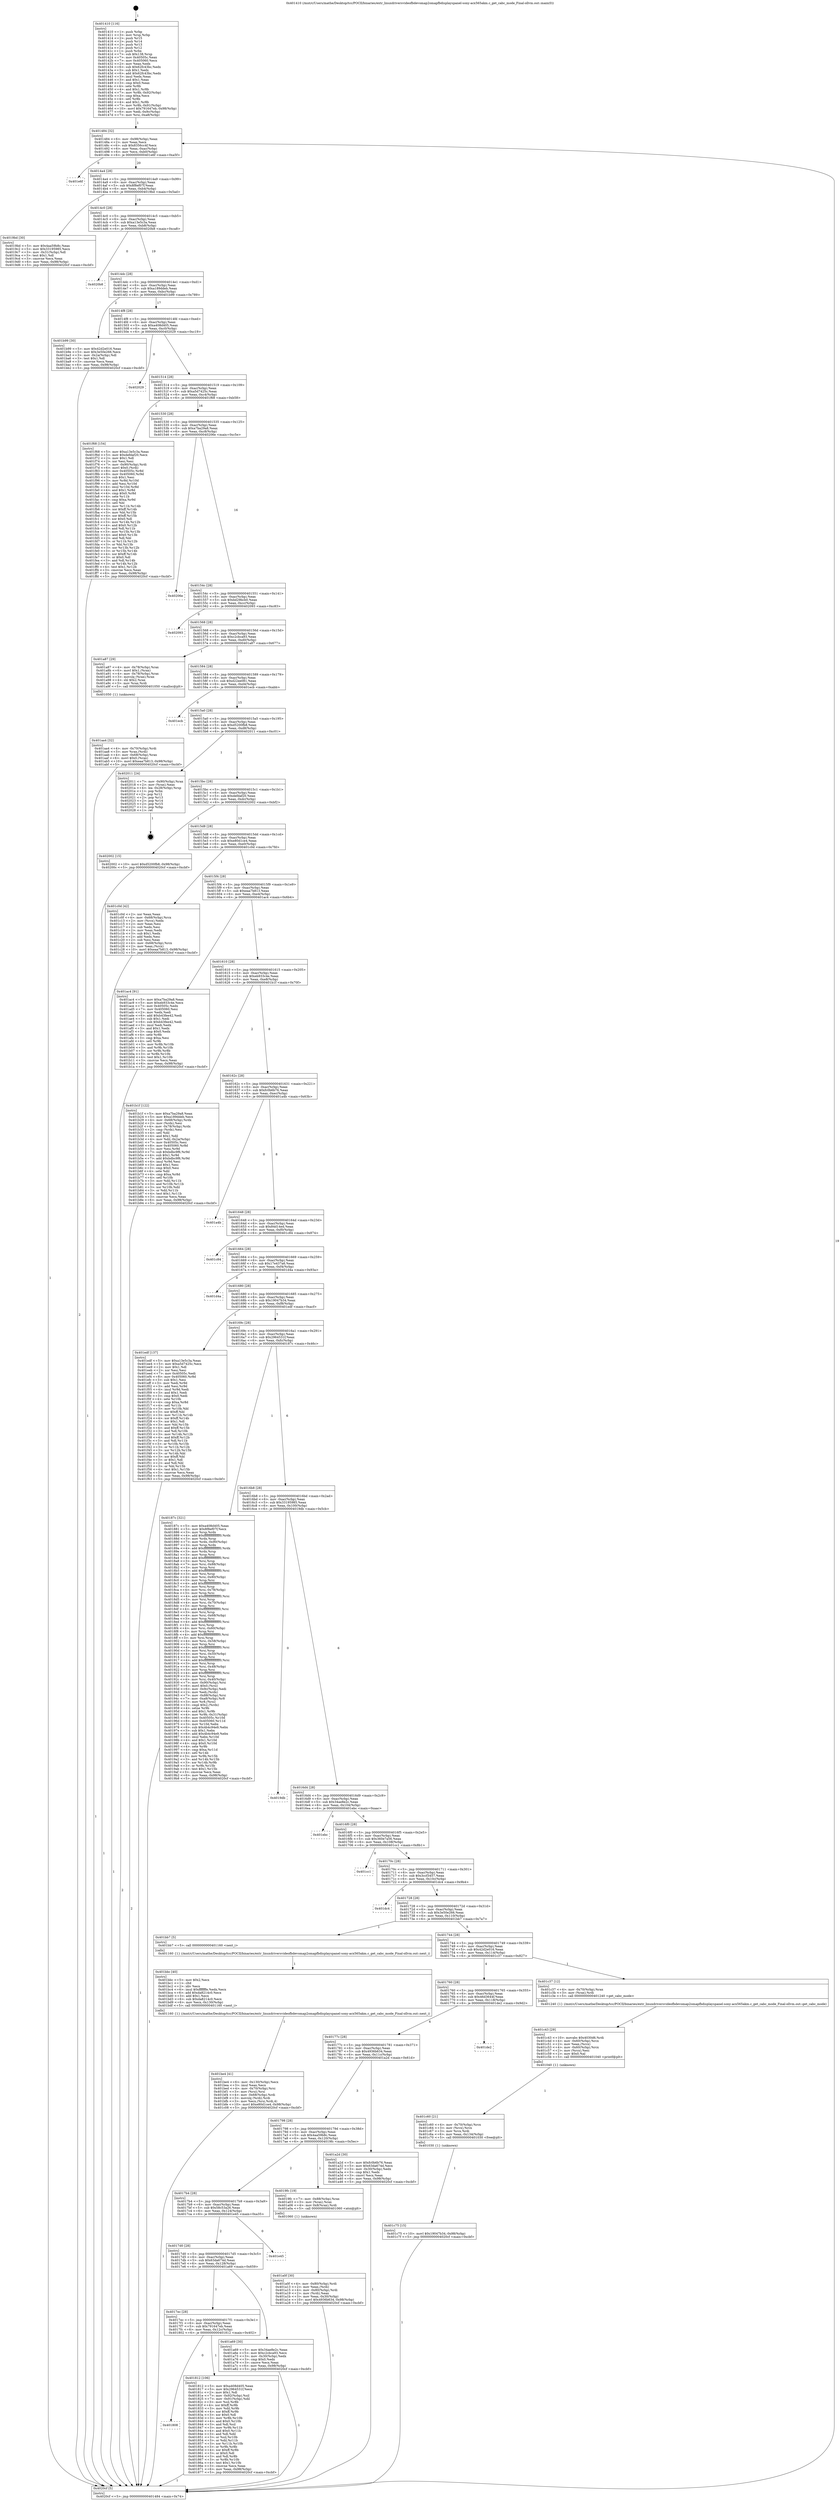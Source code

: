 digraph "0x401410" {
  label = "0x401410 (/mnt/c/Users/mathe/Desktop/tcc/POCII/binaries/extr_linuxdriversvideofbdevomap2omapfbdisplayspanel-sony-acx565akm.c_get_cabc_mode_Final-ollvm.out::main(0))"
  labelloc = "t"
  node[shape=record]

  Entry [label="",width=0.3,height=0.3,shape=circle,fillcolor=black,style=filled]
  "0x401484" [label="{
     0x401484 [32]\l
     | [instrs]\l
     &nbsp;&nbsp;0x401484 \<+6\>: mov -0x98(%rbp),%eax\l
     &nbsp;&nbsp;0x40148a \<+2\>: mov %eax,%ecx\l
     &nbsp;&nbsp;0x40148c \<+6\>: sub $0x8356cc4f,%ecx\l
     &nbsp;&nbsp;0x401492 \<+6\>: mov %eax,-0xac(%rbp)\l
     &nbsp;&nbsp;0x401498 \<+6\>: mov %ecx,-0xb0(%rbp)\l
     &nbsp;&nbsp;0x40149e \<+6\>: je 0000000000401e6f \<main+0xa5f\>\l
  }"]
  "0x401e6f" [label="{
     0x401e6f\l
  }", style=dashed]
  "0x4014a4" [label="{
     0x4014a4 [28]\l
     | [instrs]\l
     &nbsp;&nbsp;0x4014a4 \<+5\>: jmp 00000000004014a9 \<main+0x99\>\l
     &nbsp;&nbsp;0x4014a9 \<+6\>: mov -0xac(%rbp),%eax\l
     &nbsp;&nbsp;0x4014af \<+5\>: sub $0x8f8ef07f,%eax\l
     &nbsp;&nbsp;0x4014b4 \<+6\>: mov %eax,-0xb4(%rbp)\l
     &nbsp;&nbsp;0x4014ba \<+6\>: je 00000000004019bd \<main+0x5ad\>\l
  }"]
  Exit [label="",width=0.3,height=0.3,shape=circle,fillcolor=black,style=filled,peripheries=2]
  "0x4019bd" [label="{
     0x4019bd [30]\l
     | [instrs]\l
     &nbsp;&nbsp;0x4019bd \<+5\>: mov $0x4aa59b8c,%eax\l
     &nbsp;&nbsp;0x4019c2 \<+5\>: mov $0x33195985,%ecx\l
     &nbsp;&nbsp;0x4019c7 \<+3\>: mov -0x31(%rbp),%dl\l
     &nbsp;&nbsp;0x4019ca \<+3\>: test $0x1,%dl\l
     &nbsp;&nbsp;0x4019cd \<+3\>: cmovne %ecx,%eax\l
     &nbsp;&nbsp;0x4019d0 \<+6\>: mov %eax,-0x98(%rbp)\l
     &nbsp;&nbsp;0x4019d6 \<+5\>: jmp 00000000004020cf \<main+0xcbf\>\l
  }"]
  "0x4014c0" [label="{
     0x4014c0 [28]\l
     | [instrs]\l
     &nbsp;&nbsp;0x4014c0 \<+5\>: jmp 00000000004014c5 \<main+0xb5\>\l
     &nbsp;&nbsp;0x4014c5 \<+6\>: mov -0xac(%rbp),%eax\l
     &nbsp;&nbsp;0x4014cb \<+5\>: sub $0xa13e5c3a,%eax\l
     &nbsp;&nbsp;0x4014d0 \<+6\>: mov %eax,-0xb8(%rbp)\l
     &nbsp;&nbsp;0x4014d6 \<+6\>: je 00000000004020b8 \<main+0xca8\>\l
  }"]
  "0x401c75" [label="{
     0x401c75 [15]\l
     | [instrs]\l
     &nbsp;&nbsp;0x401c75 \<+10\>: movl $0x19047b34,-0x98(%rbp)\l
     &nbsp;&nbsp;0x401c7f \<+5\>: jmp 00000000004020cf \<main+0xcbf\>\l
  }"]
  "0x4020b8" [label="{
     0x4020b8\l
  }", style=dashed]
  "0x4014dc" [label="{
     0x4014dc [28]\l
     | [instrs]\l
     &nbsp;&nbsp;0x4014dc \<+5\>: jmp 00000000004014e1 \<main+0xd1\>\l
     &nbsp;&nbsp;0x4014e1 \<+6\>: mov -0xac(%rbp),%eax\l
     &nbsp;&nbsp;0x4014e7 \<+5\>: sub $0xa189ddeb,%eax\l
     &nbsp;&nbsp;0x4014ec \<+6\>: mov %eax,-0xbc(%rbp)\l
     &nbsp;&nbsp;0x4014f2 \<+6\>: je 0000000000401b99 \<main+0x789\>\l
  }"]
  "0x401c60" [label="{
     0x401c60 [21]\l
     | [instrs]\l
     &nbsp;&nbsp;0x401c60 \<+4\>: mov -0x70(%rbp),%rcx\l
     &nbsp;&nbsp;0x401c64 \<+3\>: mov (%rcx),%rcx\l
     &nbsp;&nbsp;0x401c67 \<+3\>: mov %rcx,%rdi\l
     &nbsp;&nbsp;0x401c6a \<+6\>: mov %eax,-0x134(%rbp)\l
     &nbsp;&nbsp;0x401c70 \<+5\>: call 0000000000401030 \<free@plt\>\l
     | [calls]\l
     &nbsp;&nbsp;0x401030 \{1\} (unknown)\l
  }"]
  "0x401b99" [label="{
     0x401b99 [30]\l
     | [instrs]\l
     &nbsp;&nbsp;0x401b99 \<+5\>: mov $0x42d2e016,%eax\l
     &nbsp;&nbsp;0x401b9e \<+5\>: mov $0x3e50e266,%ecx\l
     &nbsp;&nbsp;0x401ba3 \<+3\>: mov -0x2a(%rbp),%dl\l
     &nbsp;&nbsp;0x401ba6 \<+3\>: test $0x1,%dl\l
     &nbsp;&nbsp;0x401ba9 \<+3\>: cmovne %ecx,%eax\l
     &nbsp;&nbsp;0x401bac \<+6\>: mov %eax,-0x98(%rbp)\l
     &nbsp;&nbsp;0x401bb2 \<+5\>: jmp 00000000004020cf \<main+0xcbf\>\l
  }"]
  "0x4014f8" [label="{
     0x4014f8 [28]\l
     | [instrs]\l
     &nbsp;&nbsp;0x4014f8 \<+5\>: jmp 00000000004014fd \<main+0xed\>\l
     &nbsp;&nbsp;0x4014fd \<+6\>: mov -0xac(%rbp),%eax\l
     &nbsp;&nbsp;0x401503 \<+5\>: sub $0xa408d405,%eax\l
     &nbsp;&nbsp;0x401508 \<+6\>: mov %eax,-0xc0(%rbp)\l
     &nbsp;&nbsp;0x40150e \<+6\>: je 0000000000402029 \<main+0xc19\>\l
  }"]
  "0x401c43" [label="{
     0x401c43 [29]\l
     | [instrs]\l
     &nbsp;&nbsp;0x401c43 \<+10\>: movabs $0x4030d6,%rdi\l
     &nbsp;&nbsp;0x401c4d \<+4\>: mov -0x60(%rbp),%rcx\l
     &nbsp;&nbsp;0x401c51 \<+2\>: mov %eax,(%rcx)\l
     &nbsp;&nbsp;0x401c53 \<+4\>: mov -0x60(%rbp),%rcx\l
     &nbsp;&nbsp;0x401c57 \<+2\>: mov (%rcx),%esi\l
     &nbsp;&nbsp;0x401c59 \<+2\>: mov $0x0,%al\l
     &nbsp;&nbsp;0x401c5b \<+5\>: call 0000000000401040 \<printf@plt\>\l
     | [calls]\l
     &nbsp;&nbsp;0x401040 \{1\} (unknown)\l
  }"]
  "0x402029" [label="{
     0x402029\l
  }", style=dashed]
  "0x401514" [label="{
     0x401514 [28]\l
     | [instrs]\l
     &nbsp;&nbsp;0x401514 \<+5\>: jmp 0000000000401519 \<main+0x109\>\l
     &nbsp;&nbsp;0x401519 \<+6\>: mov -0xac(%rbp),%eax\l
     &nbsp;&nbsp;0x40151f \<+5\>: sub $0xa5d7425c,%eax\l
     &nbsp;&nbsp;0x401524 \<+6\>: mov %eax,-0xc4(%rbp)\l
     &nbsp;&nbsp;0x40152a \<+6\>: je 0000000000401f68 \<main+0xb58\>\l
  }"]
  "0x401be4" [label="{
     0x401be4 [41]\l
     | [instrs]\l
     &nbsp;&nbsp;0x401be4 \<+6\>: mov -0x130(%rbp),%ecx\l
     &nbsp;&nbsp;0x401bea \<+3\>: imul %eax,%ecx\l
     &nbsp;&nbsp;0x401bed \<+4\>: mov -0x70(%rbp),%rsi\l
     &nbsp;&nbsp;0x401bf1 \<+3\>: mov (%rsi),%rsi\l
     &nbsp;&nbsp;0x401bf4 \<+4\>: mov -0x68(%rbp),%rdi\l
     &nbsp;&nbsp;0x401bf8 \<+3\>: movslq (%rdi),%rdi\l
     &nbsp;&nbsp;0x401bfb \<+3\>: mov %ecx,(%rsi,%rdi,4)\l
     &nbsp;&nbsp;0x401bfe \<+10\>: movl $0xe80d1ce4,-0x98(%rbp)\l
     &nbsp;&nbsp;0x401c08 \<+5\>: jmp 00000000004020cf \<main+0xcbf\>\l
  }"]
  "0x401f68" [label="{
     0x401f68 [154]\l
     | [instrs]\l
     &nbsp;&nbsp;0x401f68 \<+5\>: mov $0xa13e5c3a,%eax\l
     &nbsp;&nbsp;0x401f6d \<+5\>: mov $0xdefdaf20,%ecx\l
     &nbsp;&nbsp;0x401f72 \<+2\>: mov $0x1,%dl\l
     &nbsp;&nbsp;0x401f74 \<+2\>: xor %esi,%esi\l
     &nbsp;&nbsp;0x401f76 \<+7\>: mov -0x90(%rbp),%rdi\l
     &nbsp;&nbsp;0x401f7d \<+6\>: movl $0x0,(%rdi)\l
     &nbsp;&nbsp;0x401f83 \<+8\>: mov 0x40505c,%r8d\l
     &nbsp;&nbsp;0x401f8b \<+8\>: mov 0x405060,%r9d\l
     &nbsp;&nbsp;0x401f93 \<+3\>: sub $0x1,%esi\l
     &nbsp;&nbsp;0x401f96 \<+3\>: mov %r8d,%r10d\l
     &nbsp;&nbsp;0x401f99 \<+3\>: add %esi,%r10d\l
     &nbsp;&nbsp;0x401f9c \<+4\>: imul %r10d,%r8d\l
     &nbsp;&nbsp;0x401fa0 \<+4\>: and $0x1,%r8d\l
     &nbsp;&nbsp;0x401fa4 \<+4\>: cmp $0x0,%r8d\l
     &nbsp;&nbsp;0x401fa8 \<+4\>: sete %r11b\l
     &nbsp;&nbsp;0x401fac \<+4\>: cmp $0xa,%r9d\l
     &nbsp;&nbsp;0x401fb0 \<+3\>: setl %bl\l
     &nbsp;&nbsp;0x401fb3 \<+3\>: mov %r11b,%r14b\l
     &nbsp;&nbsp;0x401fb6 \<+4\>: xor $0xff,%r14b\l
     &nbsp;&nbsp;0x401fba \<+3\>: mov %bl,%r15b\l
     &nbsp;&nbsp;0x401fbd \<+4\>: xor $0xff,%r15b\l
     &nbsp;&nbsp;0x401fc1 \<+3\>: xor $0x0,%dl\l
     &nbsp;&nbsp;0x401fc4 \<+3\>: mov %r14b,%r12b\l
     &nbsp;&nbsp;0x401fc7 \<+4\>: and $0x0,%r12b\l
     &nbsp;&nbsp;0x401fcb \<+3\>: and %dl,%r11b\l
     &nbsp;&nbsp;0x401fce \<+3\>: mov %r15b,%r13b\l
     &nbsp;&nbsp;0x401fd1 \<+4\>: and $0x0,%r13b\l
     &nbsp;&nbsp;0x401fd5 \<+2\>: and %dl,%bl\l
     &nbsp;&nbsp;0x401fd7 \<+3\>: or %r11b,%r12b\l
     &nbsp;&nbsp;0x401fda \<+3\>: or %bl,%r13b\l
     &nbsp;&nbsp;0x401fdd \<+3\>: xor %r13b,%r12b\l
     &nbsp;&nbsp;0x401fe0 \<+3\>: or %r15b,%r14b\l
     &nbsp;&nbsp;0x401fe3 \<+4\>: xor $0xff,%r14b\l
     &nbsp;&nbsp;0x401fe7 \<+3\>: or $0x0,%dl\l
     &nbsp;&nbsp;0x401fea \<+3\>: and %dl,%r14b\l
     &nbsp;&nbsp;0x401fed \<+3\>: or %r14b,%r12b\l
     &nbsp;&nbsp;0x401ff0 \<+4\>: test $0x1,%r12b\l
     &nbsp;&nbsp;0x401ff4 \<+3\>: cmovne %ecx,%eax\l
     &nbsp;&nbsp;0x401ff7 \<+6\>: mov %eax,-0x98(%rbp)\l
     &nbsp;&nbsp;0x401ffd \<+5\>: jmp 00000000004020cf \<main+0xcbf\>\l
  }"]
  "0x401530" [label="{
     0x401530 [28]\l
     | [instrs]\l
     &nbsp;&nbsp;0x401530 \<+5\>: jmp 0000000000401535 \<main+0x125\>\l
     &nbsp;&nbsp;0x401535 \<+6\>: mov -0xac(%rbp),%eax\l
     &nbsp;&nbsp;0x40153b \<+5\>: sub $0xa7ba29a8,%eax\l
     &nbsp;&nbsp;0x401540 \<+6\>: mov %eax,-0xc8(%rbp)\l
     &nbsp;&nbsp;0x401546 \<+6\>: je 000000000040206e \<main+0xc5e\>\l
  }"]
  "0x401bbc" [label="{
     0x401bbc [40]\l
     | [instrs]\l
     &nbsp;&nbsp;0x401bbc \<+5\>: mov $0x2,%ecx\l
     &nbsp;&nbsp;0x401bc1 \<+1\>: cltd\l
     &nbsp;&nbsp;0x401bc2 \<+2\>: idiv %ecx\l
     &nbsp;&nbsp;0x401bc4 \<+6\>: imul $0xfffffffe,%edx,%ecx\l
     &nbsp;&nbsp;0x401bca \<+6\>: add $0xda8214c0,%ecx\l
     &nbsp;&nbsp;0x401bd0 \<+3\>: add $0x1,%ecx\l
     &nbsp;&nbsp;0x401bd3 \<+6\>: sub $0xda8214c0,%ecx\l
     &nbsp;&nbsp;0x401bd9 \<+6\>: mov %ecx,-0x130(%rbp)\l
     &nbsp;&nbsp;0x401bdf \<+5\>: call 0000000000401160 \<next_i\>\l
     | [calls]\l
     &nbsp;&nbsp;0x401160 \{1\} (/mnt/c/Users/mathe/Desktop/tcc/POCII/binaries/extr_linuxdriversvideofbdevomap2omapfbdisplayspanel-sony-acx565akm.c_get_cabc_mode_Final-ollvm.out::next_i)\l
  }"]
  "0x40206e" [label="{
     0x40206e\l
  }", style=dashed]
  "0x40154c" [label="{
     0x40154c [28]\l
     | [instrs]\l
     &nbsp;&nbsp;0x40154c \<+5\>: jmp 0000000000401551 \<main+0x141\>\l
     &nbsp;&nbsp;0x401551 \<+6\>: mov -0xac(%rbp),%eax\l
     &nbsp;&nbsp;0x401557 \<+5\>: sub $0xbd29bcb0,%eax\l
     &nbsp;&nbsp;0x40155c \<+6\>: mov %eax,-0xcc(%rbp)\l
     &nbsp;&nbsp;0x401562 \<+6\>: je 0000000000402093 \<main+0xc83\>\l
  }"]
  "0x401aa4" [label="{
     0x401aa4 [32]\l
     | [instrs]\l
     &nbsp;&nbsp;0x401aa4 \<+4\>: mov -0x70(%rbp),%rdi\l
     &nbsp;&nbsp;0x401aa8 \<+3\>: mov %rax,(%rdi)\l
     &nbsp;&nbsp;0x401aab \<+4\>: mov -0x68(%rbp),%rax\l
     &nbsp;&nbsp;0x401aaf \<+6\>: movl $0x0,(%rax)\l
     &nbsp;&nbsp;0x401ab5 \<+10\>: movl $0xeaa7b813,-0x98(%rbp)\l
     &nbsp;&nbsp;0x401abf \<+5\>: jmp 00000000004020cf \<main+0xcbf\>\l
  }"]
  "0x402093" [label="{
     0x402093\l
  }", style=dashed]
  "0x401568" [label="{
     0x401568 [28]\l
     | [instrs]\l
     &nbsp;&nbsp;0x401568 \<+5\>: jmp 000000000040156d \<main+0x15d\>\l
     &nbsp;&nbsp;0x40156d \<+6\>: mov -0xac(%rbp),%eax\l
     &nbsp;&nbsp;0x401573 \<+5\>: sub $0xc2cbca93,%eax\l
     &nbsp;&nbsp;0x401578 \<+6\>: mov %eax,-0xd0(%rbp)\l
     &nbsp;&nbsp;0x40157e \<+6\>: je 0000000000401a87 \<main+0x677\>\l
  }"]
  "0x401a0f" [label="{
     0x401a0f [30]\l
     | [instrs]\l
     &nbsp;&nbsp;0x401a0f \<+4\>: mov -0x80(%rbp),%rdi\l
     &nbsp;&nbsp;0x401a13 \<+2\>: mov %eax,(%rdi)\l
     &nbsp;&nbsp;0x401a15 \<+4\>: mov -0x80(%rbp),%rdi\l
     &nbsp;&nbsp;0x401a19 \<+2\>: mov (%rdi),%eax\l
     &nbsp;&nbsp;0x401a1b \<+3\>: mov %eax,-0x30(%rbp)\l
     &nbsp;&nbsp;0x401a1e \<+10\>: movl $0x4936b634,-0x98(%rbp)\l
     &nbsp;&nbsp;0x401a28 \<+5\>: jmp 00000000004020cf \<main+0xcbf\>\l
  }"]
  "0x401a87" [label="{
     0x401a87 [29]\l
     | [instrs]\l
     &nbsp;&nbsp;0x401a87 \<+4\>: mov -0x78(%rbp),%rax\l
     &nbsp;&nbsp;0x401a8b \<+6\>: movl $0x1,(%rax)\l
     &nbsp;&nbsp;0x401a91 \<+4\>: mov -0x78(%rbp),%rax\l
     &nbsp;&nbsp;0x401a95 \<+3\>: movslq (%rax),%rax\l
     &nbsp;&nbsp;0x401a98 \<+4\>: shl $0x2,%rax\l
     &nbsp;&nbsp;0x401a9c \<+3\>: mov %rax,%rdi\l
     &nbsp;&nbsp;0x401a9f \<+5\>: call 0000000000401050 \<malloc@plt\>\l
     | [calls]\l
     &nbsp;&nbsp;0x401050 \{1\} (unknown)\l
  }"]
  "0x401584" [label="{
     0x401584 [28]\l
     | [instrs]\l
     &nbsp;&nbsp;0x401584 \<+5\>: jmp 0000000000401589 \<main+0x179\>\l
     &nbsp;&nbsp;0x401589 \<+6\>: mov -0xac(%rbp),%eax\l
     &nbsp;&nbsp;0x40158f \<+5\>: sub $0xd22ee081,%eax\l
     &nbsp;&nbsp;0x401594 \<+6\>: mov %eax,-0xd4(%rbp)\l
     &nbsp;&nbsp;0x40159a \<+6\>: je 0000000000401ecb \<main+0xabb\>\l
  }"]
  "0x401410" [label="{
     0x401410 [116]\l
     | [instrs]\l
     &nbsp;&nbsp;0x401410 \<+1\>: push %rbp\l
     &nbsp;&nbsp;0x401411 \<+3\>: mov %rsp,%rbp\l
     &nbsp;&nbsp;0x401414 \<+2\>: push %r15\l
     &nbsp;&nbsp;0x401416 \<+2\>: push %r14\l
     &nbsp;&nbsp;0x401418 \<+2\>: push %r13\l
     &nbsp;&nbsp;0x40141a \<+2\>: push %r12\l
     &nbsp;&nbsp;0x40141c \<+1\>: push %rbx\l
     &nbsp;&nbsp;0x40141d \<+7\>: sub $0x138,%rsp\l
     &nbsp;&nbsp;0x401424 \<+7\>: mov 0x40505c,%eax\l
     &nbsp;&nbsp;0x40142b \<+7\>: mov 0x405060,%ecx\l
     &nbsp;&nbsp;0x401432 \<+2\>: mov %eax,%edx\l
     &nbsp;&nbsp;0x401434 \<+6\>: sub $0x62fc43bc,%edx\l
     &nbsp;&nbsp;0x40143a \<+3\>: sub $0x1,%edx\l
     &nbsp;&nbsp;0x40143d \<+6\>: add $0x62fc43bc,%edx\l
     &nbsp;&nbsp;0x401443 \<+3\>: imul %edx,%eax\l
     &nbsp;&nbsp;0x401446 \<+3\>: and $0x1,%eax\l
     &nbsp;&nbsp;0x401449 \<+3\>: cmp $0x0,%eax\l
     &nbsp;&nbsp;0x40144c \<+4\>: sete %r8b\l
     &nbsp;&nbsp;0x401450 \<+4\>: and $0x1,%r8b\l
     &nbsp;&nbsp;0x401454 \<+7\>: mov %r8b,-0x92(%rbp)\l
     &nbsp;&nbsp;0x40145b \<+3\>: cmp $0xa,%ecx\l
     &nbsp;&nbsp;0x40145e \<+4\>: setl %r8b\l
     &nbsp;&nbsp;0x401462 \<+4\>: and $0x1,%r8b\l
     &nbsp;&nbsp;0x401466 \<+7\>: mov %r8b,-0x91(%rbp)\l
     &nbsp;&nbsp;0x40146d \<+10\>: movl $0x791647eb,-0x98(%rbp)\l
     &nbsp;&nbsp;0x401477 \<+6\>: mov %edi,-0x9c(%rbp)\l
     &nbsp;&nbsp;0x40147d \<+7\>: mov %rsi,-0xa8(%rbp)\l
  }"]
  "0x401ecb" [label="{
     0x401ecb\l
  }", style=dashed]
  "0x4015a0" [label="{
     0x4015a0 [28]\l
     | [instrs]\l
     &nbsp;&nbsp;0x4015a0 \<+5\>: jmp 00000000004015a5 \<main+0x195\>\l
     &nbsp;&nbsp;0x4015a5 \<+6\>: mov -0xac(%rbp),%eax\l
     &nbsp;&nbsp;0x4015ab \<+5\>: sub $0xd5200fb8,%eax\l
     &nbsp;&nbsp;0x4015b0 \<+6\>: mov %eax,-0xd8(%rbp)\l
     &nbsp;&nbsp;0x4015b6 \<+6\>: je 0000000000402011 \<main+0xc01\>\l
  }"]
  "0x4020cf" [label="{
     0x4020cf [5]\l
     | [instrs]\l
     &nbsp;&nbsp;0x4020cf \<+5\>: jmp 0000000000401484 \<main+0x74\>\l
  }"]
  "0x402011" [label="{
     0x402011 [24]\l
     | [instrs]\l
     &nbsp;&nbsp;0x402011 \<+7\>: mov -0x90(%rbp),%rax\l
     &nbsp;&nbsp;0x402018 \<+2\>: mov (%rax),%eax\l
     &nbsp;&nbsp;0x40201a \<+4\>: lea -0x28(%rbp),%rsp\l
     &nbsp;&nbsp;0x40201e \<+1\>: pop %rbx\l
     &nbsp;&nbsp;0x40201f \<+2\>: pop %r12\l
     &nbsp;&nbsp;0x402021 \<+2\>: pop %r13\l
     &nbsp;&nbsp;0x402023 \<+2\>: pop %r14\l
     &nbsp;&nbsp;0x402025 \<+2\>: pop %r15\l
     &nbsp;&nbsp;0x402027 \<+1\>: pop %rbp\l
     &nbsp;&nbsp;0x402028 \<+1\>: ret\l
  }"]
  "0x4015bc" [label="{
     0x4015bc [28]\l
     | [instrs]\l
     &nbsp;&nbsp;0x4015bc \<+5\>: jmp 00000000004015c1 \<main+0x1b1\>\l
     &nbsp;&nbsp;0x4015c1 \<+6\>: mov -0xac(%rbp),%eax\l
     &nbsp;&nbsp;0x4015c7 \<+5\>: sub $0xdefdaf20,%eax\l
     &nbsp;&nbsp;0x4015cc \<+6\>: mov %eax,-0xdc(%rbp)\l
     &nbsp;&nbsp;0x4015d2 \<+6\>: je 0000000000402002 \<main+0xbf2\>\l
  }"]
  "0x401808" [label="{
     0x401808\l
  }", style=dashed]
  "0x402002" [label="{
     0x402002 [15]\l
     | [instrs]\l
     &nbsp;&nbsp;0x402002 \<+10\>: movl $0xd5200fb8,-0x98(%rbp)\l
     &nbsp;&nbsp;0x40200c \<+5\>: jmp 00000000004020cf \<main+0xcbf\>\l
  }"]
  "0x4015d8" [label="{
     0x4015d8 [28]\l
     | [instrs]\l
     &nbsp;&nbsp;0x4015d8 \<+5\>: jmp 00000000004015dd \<main+0x1cd\>\l
     &nbsp;&nbsp;0x4015dd \<+6\>: mov -0xac(%rbp),%eax\l
     &nbsp;&nbsp;0x4015e3 \<+5\>: sub $0xe80d1ce4,%eax\l
     &nbsp;&nbsp;0x4015e8 \<+6\>: mov %eax,-0xe0(%rbp)\l
     &nbsp;&nbsp;0x4015ee \<+6\>: je 0000000000401c0d \<main+0x7fd\>\l
  }"]
  "0x401812" [label="{
     0x401812 [106]\l
     | [instrs]\l
     &nbsp;&nbsp;0x401812 \<+5\>: mov $0xa408d405,%eax\l
     &nbsp;&nbsp;0x401817 \<+5\>: mov $0x2964531f,%ecx\l
     &nbsp;&nbsp;0x40181c \<+2\>: mov $0x1,%dl\l
     &nbsp;&nbsp;0x40181e \<+7\>: mov -0x92(%rbp),%sil\l
     &nbsp;&nbsp;0x401825 \<+7\>: mov -0x91(%rbp),%dil\l
     &nbsp;&nbsp;0x40182c \<+3\>: mov %sil,%r8b\l
     &nbsp;&nbsp;0x40182f \<+4\>: xor $0xff,%r8b\l
     &nbsp;&nbsp;0x401833 \<+3\>: mov %dil,%r9b\l
     &nbsp;&nbsp;0x401836 \<+4\>: xor $0xff,%r9b\l
     &nbsp;&nbsp;0x40183a \<+3\>: xor $0x0,%dl\l
     &nbsp;&nbsp;0x40183d \<+3\>: mov %r8b,%r10b\l
     &nbsp;&nbsp;0x401840 \<+4\>: and $0x0,%r10b\l
     &nbsp;&nbsp;0x401844 \<+3\>: and %dl,%sil\l
     &nbsp;&nbsp;0x401847 \<+3\>: mov %r9b,%r11b\l
     &nbsp;&nbsp;0x40184a \<+4\>: and $0x0,%r11b\l
     &nbsp;&nbsp;0x40184e \<+3\>: and %dl,%dil\l
     &nbsp;&nbsp;0x401851 \<+3\>: or %sil,%r10b\l
     &nbsp;&nbsp;0x401854 \<+3\>: or %dil,%r11b\l
     &nbsp;&nbsp;0x401857 \<+3\>: xor %r11b,%r10b\l
     &nbsp;&nbsp;0x40185a \<+3\>: or %r9b,%r8b\l
     &nbsp;&nbsp;0x40185d \<+4\>: xor $0xff,%r8b\l
     &nbsp;&nbsp;0x401861 \<+3\>: or $0x0,%dl\l
     &nbsp;&nbsp;0x401864 \<+3\>: and %dl,%r8b\l
     &nbsp;&nbsp;0x401867 \<+3\>: or %r8b,%r10b\l
     &nbsp;&nbsp;0x40186a \<+4\>: test $0x1,%r10b\l
     &nbsp;&nbsp;0x40186e \<+3\>: cmovne %ecx,%eax\l
     &nbsp;&nbsp;0x401871 \<+6\>: mov %eax,-0x98(%rbp)\l
     &nbsp;&nbsp;0x401877 \<+5\>: jmp 00000000004020cf \<main+0xcbf\>\l
  }"]
  "0x401c0d" [label="{
     0x401c0d [42]\l
     | [instrs]\l
     &nbsp;&nbsp;0x401c0d \<+2\>: xor %eax,%eax\l
     &nbsp;&nbsp;0x401c0f \<+4\>: mov -0x68(%rbp),%rcx\l
     &nbsp;&nbsp;0x401c13 \<+2\>: mov (%rcx),%edx\l
     &nbsp;&nbsp;0x401c15 \<+2\>: mov %eax,%esi\l
     &nbsp;&nbsp;0x401c17 \<+2\>: sub %edx,%esi\l
     &nbsp;&nbsp;0x401c19 \<+2\>: mov %eax,%edx\l
     &nbsp;&nbsp;0x401c1b \<+3\>: sub $0x1,%edx\l
     &nbsp;&nbsp;0x401c1e \<+2\>: add %edx,%esi\l
     &nbsp;&nbsp;0x401c20 \<+2\>: sub %esi,%eax\l
     &nbsp;&nbsp;0x401c22 \<+4\>: mov -0x68(%rbp),%rcx\l
     &nbsp;&nbsp;0x401c26 \<+2\>: mov %eax,(%rcx)\l
     &nbsp;&nbsp;0x401c28 \<+10\>: movl $0xeaa7b813,-0x98(%rbp)\l
     &nbsp;&nbsp;0x401c32 \<+5\>: jmp 00000000004020cf \<main+0xcbf\>\l
  }"]
  "0x4015f4" [label="{
     0x4015f4 [28]\l
     | [instrs]\l
     &nbsp;&nbsp;0x4015f4 \<+5\>: jmp 00000000004015f9 \<main+0x1e9\>\l
     &nbsp;&nbsp;0x4015f9 \<+6\>: mov -0xac(%rbp),%eax\l
     &nbsp;&nbsp;0x4015ff \<+5\>: sub $0xeaa7b813,%eax\l
     &nbsp;&nbsp;0x401604 \<+6\>: mov %eax,-0xe4(%rbp)\l
     &nbsp;&nbsp;0x40160a \<+6\>: je 0000000000401ac4 \<main+0x6b4\>\l
  }"]
  "0x4017ec" [label="{
     0x4017ec [28]\l
     | [instrs]\l
     &nbsp;&nbsp;0x4017ec \<+5\>: jmp 00000000004017f1 \<main+0x3e1\>\l
     &nbsp;&nbsp;0x4017f1 \<+6\>: mov -0xac(%rbp),%eax\l
     &nbsp;&nbsp;0x4017f7 \<+5\>: sub $0x791647eb,%eax\l
     &nbsp;&nbsp;0x4017fc \<+6\>: mov %eax,-0x12c(%rbp)\l
     &nbsp;&nbsp;0x401802 \<+6\>: je 0000000000401812 \<main+0x402\>\l
  }"]
  "0x401ac4" [label="{
     0x401ac4 [91]\l
     | [instrs]\l
     &nbsp;&nbsp;0x401ac4 \<+5\>: mov $0xa7ba29a8,%eax\l
     &nbsp;&nbsp;0x401ac9 \<+5\>: mov $0xeb933c4e,%ecx\l
     &nbsp;&nbsp;0x401ace \<+7\>: mov 0x40505c,%edx\l
     &nbsp;&nbsp;0x401ad5 \<+7\>: mov 0x405060,%esi\l
     &nbsp;&nbsp;0x401adc \<+2\>: mov %edx,%edi\l
     &nbsp;&nbsp;0x401ade \<+6\>: add $0xb43fee42,%edi\l
     &nbsp;&nbsp;0x401ae4 \<+3\>: sub $0x1,%edi\l
     &nbsp;&nbsp;0x401ae7 \<+6\>: sub $0xb43fee42,%edi\l
     &nbsp;&nbsp;0x401aed \<+3\>: imul %edi,%edx\l
     &nbsp;&nbsp;0x401af0 \<+3\>: and $0x1,%edx\l
     &nbsp;&nbsp;0x401af3 \<+3\>: cmp $0x0,%edx\l
     &nbsp;&nbsp;0x401af6 \<+4\>: sete %r8b\l
     &nbsp;&nbsp;0x401afa \<+3\>: cmp $0xa,%esi\l
     &nbsp;&nbsp;0x401afd \<+4\>: setl %r9b\l
     &nbsp;&nbsp;0x401b01 \<+3\>: mov %r8b,%r10b\l
     &nbsp;&nbsp;0x401b04 \<+3\>: and %r9b,%r10b\l
     &nbsp;&nbsp;0x401b07 \<+3\>: xor %r9b,%r8b\l
     &nbsp;&nbsp;0x401b0a \<+3\>: or %r8b,%r10b\l
     &nbsp;&nbsp;0x401b0d \<+4\>: test $0x1,%r10b\l
     &nbsp;&nbsp;0x401b11 \<+3\>: cmovne %ecx,%eax\l
     &nbsp;&nbsp;0x401b14 \<+6\>: mov %eax,-0x98(%rbp)\l
     &nbsp;&nbsp;0x401b1a \<+5\>: jmp 00000000004020cf \<main+0xcbf\>\l
  }"]
  "0x401610" [label="{
     0x401610 [28]\l
     | [instrs]\l
     &nbsp;&nbsp;0x401610 \<+5\>: jmp 0000000000401615 \<main+0x205\>\l
     &nbsp;&nbsp;0x401615 \<+6\>: mov -0xac(%rbp),%eax\l
     &nbsp;&nbsp;0x40161b \<+5\>: sub $0xeb933c4e,%eax\l
     &nbsp;&nbsp;0x401620 \<+6\>: mov %eax,-0xe8(%rbp)\l
     &nbsp;&nbsp;0x401626 \<+6\>: je 0000000000401b1f \<main+0x70f\>\l
  }"]
  "0x401a69" [label="{
     0x401a69 [30]\l
     | [instrs]\l
     &nbsp;&nbsp;0x401a69 \<+5\>: mov $0x34ae8e2c,%eax\l
     &nbsp;&nbsp;0x401a6e \<+5\>: mov $0xc2cbca93,%ecx\l
     &nbsp;&nbsp;0x401a73 \<+3\>: mov -0x30(%rbp),%edx\l
     &nbsp;&nbsp;0x401a76 \<+3\>: cmp $0x0,%edx\l
     &nbsp;&nbsp;0x401a79 \<+3\>: cmove %ecx,%eax\l
     &nbsp;&nbsp;0x401a7c \<+6\>: mov %eax,-0x98(%rbp)\l
     &nbsp;&nbsp;0x401a82 \<+5\>: jmp 00000000004020cf \<main+0xcbf\>\l
  }"]
  "0x401b1f" [label="{
     0x401b1f [122]\l
     | [instrs]\l
     &nbsp;&nbsp;0x401b1f \<+5\>: mov $0xa7ba29a8,%eax\l
     &nbsp;&nbsp;0x401b24 \<+5\>: mov $0xa189ddeb,%ecx\l
     &nbsp;&nbsp;0x401b29 \<+4\>: mov -0x68(%rbp),%rdx\l
     &nbsp;&nbsp;0x401b2d \<+2\>: mov (%rdx),%esi\l
     &nbsp;&nbsp;0x401b2f \<+4\>: mov -0x78(%rbp),%rdx\l
     &nbsp;&nbsp;0x401b33 \<+2\>: cmp (%rdx),%esi\l
     &nbsp;&nbsp;0x401b35 \<+4\>: setl %dil\l
     &nbsp;&nbsp;0x401b39 \<+4\>: and $0x1,%dil\l
     &nbsp;&nbsp;0x401b3d \<+4\>: mov %dil,-0x2a(%rbp)\l
     &nbsp;&nbsp;0x401b41 \<+7\>: mov 0x40505c,%esi\l
     &nbsp;&nbsp;0x401b48 \<+8\>: mov 0x405060,%r8d\l
     &nbsp;&nbsp;0x401b50 \<+3\>: mov %esi,%r9d\l
     &nbsp;&nbsp;0x401b53 \<+7\>: sub $0xbdbc9f6,%r9d\l
     &nbsp;&nbsp;0x401b5a \<+4\>: sub $0x1,%r9d\l
     &nbsp;&nbsp;0x401b5e \<+7\>: add $0xbdbc9f6,%r9d\l
     &nbsp;&nbsp;0x401b65 \<+4\>: imul %r9d,%esi\l
     &nbsp;&nbsp;0x401b69 \<+3\>: and $0x1,%esi\l
     &nbsp;&nbsp;0x401b6c \<+3\>: cmp $0x0,%esi\l
     &nbsp;&nbsp;0x401b6f \<+4\>: sete %dil\l
     &nbsp;&nbsp;0x401b73 \<+4\>: cmp $0xa,%r8d\l
     &nbsp;&nbsp;0x401b77 \<+4\>: setl %r10b\l
     &nbsp;&nbsp;0x401b7b \<+3\>: mov %dil,%r11b\l
     &nbsp;&nbsp;0x401b7e \<+3\>: and %r10b,%r11b\l
     &nbsp;&nbsp;0x401b81 \<+3\>: xor %r10b,%dil\l
     &nbsp;&nbsp;0x401b84 \<+3\>: or %dil,%r11b\l
     &nbsp;&nbsp;0x401b87 \<+4\>: test $0x1,%r11b\l
     &nbsp;&nbsp;0x401b8b \<+3\>: cmovne %ecx,%eax\l
     &nbsp;&nbsp;0x401b8e \<+6\>: mov %eax,-0x98(%rbp)\l
     &nbsp;&nbsp;0x401b94 \<+5\>: jmp 00000000004020cf \<main+0xcbf\>\l
  }"]
  "0x40162c" [label="{
     0x40162c [28]\l
     | [instrs]\l
     &nbsp;&nbsp;0x40162c \<+5\>: jmp 0000000000401631 \<main+0x221\>\l
     &nbsp;&nbsp;0x401631 \<+6\>: mov -0xac(%rbp),%eax\l
     &nbsp;&nbsp;0x401637 \<+5\>: sub $0xfc0b6b76,%eax\l
     &nbsp;&nbsp;0x40163c \<+6\>: mov %eax,-0xec(%rbp)\l
     &nbsp;&nbsp;0x401642 \<+6\>: je 0000000000401a4b \<main+0x63b\>\l
  }"]
  "0x4017d0" [label="{
     0x4017d0 [28]\l
     | [instrs]\l
     &nbsp;&nbsp;0x4017d0 \<+5\>: jmp 00000000004017d5 \<main+0x3c5\>\l
     &nbsp;&nbsp;0x4017d5 \<+6\>: mov -0xac(%rbp),%eax\l
     &nbsp;&nbsp;0x4017db \<+5\>: sub $0x63da674d,%eax\l
     &nbsp;&nbsp;0x4017e0 \<+6\>: mov %eax,-0x128(%rbp)\l
     &nbsp;&nbsp;0x4017e6 \<+6\>: je 0000000000401a69 \<main+0x659\>\l
  }"]
  "0x401a4b" [label="{
     0x401a4b\l
  }", style=dashed]
  "0x401648" [label="{
     0x401648 [28]\l
     | [instrs]\l
     &nbsp;&nbsp;0x401648 \<+5\>: jmp 000000000040164d \<main+0x23d\>\l
     &nbsp;&nbsp;0x40164d \<+6\>: mov -0xac(%rbp),%eax\l
     &nbsp;&nbsp;0x401653 \<+5\>: sub $0x84d14ed,%eax\l
     &nbsp;&nbsp;0x401658 \<+6\>: mov %eax,-0xf0(%rbp)\l
     &nbsp;&nbsp;0x40165e \<+6\>: je 0000000000401c84 \<main+0x874\>\l
  }"]
  "0x401e45" [label="{
     0x401e45\l
  }", style=dashed]
  "0x401c84" [label="{
     0x401c84\l
  }", style=dashed]
  "0x401664" [label="{
     0x401664 [28]\l
     | [instrs]\l
     &nbsp;&nbsp;0x401664 \<+5\>: jmp 0000000000401669 \<main+0x259\>\l
     &nbsp;&nbsp;0x401669 \<+6\>: mov -0xac(%rbp),%eax\l
     &nbsp;&nbsp;0x40166f \<+5\>: sub $0x17e437a6,%eax\l
     &nbsp;&nbsp;0x401674 \<+6\>: mov %eax,-0xf4(%rbp)\l
     &nbsp;&nbsp;0x40167a \<+6\>: je 0000000000401d4a \<main+0x93a\>\l
  }"]
  "0x4017b4" [label="{
     0x4017b4 [28]\l
     | [instrs]\l
     &nbsp;&nbsp;0x4017b4 \<+5\>: jmp 00000000004017b9 \<main+0x3a9\>\l
     &nbsp;&nbsp;0x4017b9 \<+6\>: mov -0xac(%rbp),%eax\l
     &nbsp;&nbsp;0x4017bf \<+5\>: sub $0x58c53a26,%eax\l
     &nbsp;&nbsp;0x4017c4 \<+6\>: mov %eax,-0x124(%rbp)\l
     &nbsp;&nbsp;0x4017ca \<+6\>: je 0000000000401e45 \<main+0xa35\>\l
  }"]
  "0x401d4a" [label="{
     0x401d4a\l
  }", style=dashed]
  "0x401680" [label="{
     0x401680 [28]\l
     | [instrs]\l
     &nbsp;&nbsp;0x401680 \<+5\>: jmp 0000000000401685 \<main+0x275\>\l
     &nbsp;&nbsp;0x401685 \<+6\>: mov -0xac(%rbp),%eax\l
     &nbsp;&nbsp;0x40168b \<+5\>: sub $0x19047b34,%eax\l
     &nbsp;&nbsp;0x401690 \<+6\>: mov %eax,-0xf8(%rbp)\l
     &nbsp;&nbsp;0x401696 \<+6\>: je 0000000000401edf \<main+0xacf\>\l
  }"]
  "0x4019fc" [label="{
     0x4019fc [19]\l
     | [instrs]\l
     &nbsp;&nbsp;0x4019fc \<+7\>: mov -0x88(%rbp),%rax\l
     &nbsp;&nbsp;0x401a03 \<+3\>: mov (%rax),%rax\l
     &nbsp;&nbsp;0x401a06 \<+4\>: mov 0x8(%rax),%rdi\l
     &nbsp;&nbsp;0x401a0a \<+5\>: call 0000000000401060 \<atoi@plt\>\l
     | [calls]\l
     &nbsp;&nbsp;0x401060 \{1\} (unknown)\l
  }"]
  "0x401edf" [label="{
     0x401edf [137]\l
     | [instrs]\l
     &nbsp;&nbsp;0x401edf \<+5\>: mov $0xa13e5c3a,%eax\l
     &nbsp;&nbsp;0x401ee4 \<+5\>: mov $0xa5d7425c,%ecx\l
     &nbsp;&nbsp;0x401ee9 \<+2\>: mov $0x1,%dl\l
     &nbsp;&nbsp;0x401eeb \<+2\>: xor %esi,%esi\l
     &nbsp;&nbsp;0x401eed \<+7\>: mov 0x40505c,%edi\l
     &nbsp;&nbsp;0x401ef4 \<+8\>: mov 0x405060,%r8d\l
     &nbsp;&nbsp;0x401efc \<+3\>: sub $0x1,%esi\l
     &nbsp;&nbsp;0x401eff \<+3\>: mov %edi,%r9d\l
     &nbsp;&nbsp;0x401f02 \<+3\>: add %esi,%r9d\l
     &nbsp;&nbsp;0x401f05 \<+4\>: imul %r9d,%edi\l
     &nbsp;&nbsp;0x401f09 \<+3\>: and $0x1,%edi\l
     &nbsp;&nbsp;0x401f0c \<+3\>: cmp $0x0,%edi\l
     &nbsp;&nbsp;0x401f0f \<+4\>: sete %r10b\l
     &nbsp;&nbsp;0x401f13 \<+4\>: cmp $0xa,%r8d\l
     &nbsp;&nbsp;0x401f17 \<+4\>: setl %r11b\l
     &nbsp;&nbsp;0x401f1b \<+3\>: mov %r10b,%bl\l
     &nbsp;&nbsp;0x401f1e \<+3\>: xor $0xff,%bl\l
     &nbsp;&nbsp;0x401f21 \<+3\>: mov %r11b,%r14b\l
     &nbsp;&nbsp;0x401f24 \<+4\>: xor $0xff,%r14b\l
     &nbsp;&nbsp;0x401f28 \<+3\>: xor $0x1,%dl\l
     &nbsp;&nbsp;0x401f2b \<+3\>: mov %bl,%r15b\l
     &nbsp;&nbsp;0x401f2e \<+4\>: and $0xff,%r15b\l
     &nbsp;&nbsp;0x401f32 \<+3\>: and %dl,%r10b\l
     &nbsp;&nbsp;0x401f35 \<+3\>: mov %r14b,%r12b\l
     &nbsp;&nbsp;0x401f38 \<+4\>: and $0xff,%r12b\l
     &nbsp;&nbsp;0x401f3c \<+3\>: and %dl,%r11b\l
     &nbsp;&nbsp;0x401f3f \<+3\>: or %r10b,%r15b\l
     &nbsp;&nbsp;0x401f42 \<+3\>: or %r11b,%r12b\l
     &nbsp;&nbsp;0x401f45 \<+3\>: xor %r12b,%r15b\l
     &nbsp;&nbsp;0x401f48 \<+3\>: or %r14b,%bl\l
     &nbsp;&nbsp;0x401f4b \<+3\>: xor $0xff,%bl\l
     &nbsp;&nbsp;0x401f4e \<+3\>: or $0x1,%dl\l
     &nbsp;&nbsp;0x401f51 \<+2\>: and %dl,%bl\l
     &nbsp;&nbsp;0x401f53 \<+3\>: or %bl,%r15b\l
     &nbsp;&nbsp;0x401f56 \<+4\>: test $0x1,%r15b\l
     &nbsp;&nbsp;0x401f5a \<+3\>: cmovne %ecx,%eax\l
     &nbsp;&nbsp;0x401f5d \<+6\>: mov %eax,-0x98(%rbp)\l
     &nbsp;&nbsp;0x401f63 \<+5\>: jmp 00000000004020cf \<main+0xcbf\>\l
  }"]
  "0x40169c" [label="{
     0x40169c [28]\l
     | [instrs]\l
     &nbsp;&nbsp;0x40169c \<+5\>: jmp 00000000004016a1 \<main+0x291\>\l
     &nbsp;&nbsp;0x4016a1 \<+6\>: mov -0xac(%rbp),%eax\l
     &nbsp;&nbsp;0x4016a7 \<+5\>: sub $0x2964531f,%eax\l
     &nbsp;&nbsp;0x4016ac \<+6\>: mov %eax,-0xfc(%rbp)\l
     &nbsp;&nbsp;0x4016b2 \<+6\>: je 000000000040187c \<main+0x46c\>\l
  }"]
  "0x401798" [label="{
     0x401798 [28]\l
     | [instrs]\l
     &nbsp;&nbsp;0x401798 \<+5\>: jmp 000000000040179d \<main+0x38d\>\l
     &nbsp;&nbsp;0x40179d \<+6\>: mov -0xac(%rbp),%eax\l
     &nbsp;&nbsp;0x4017a3 \<+5\>: sub $0x4aa59b8c,%eax\l
     &nbsp;&nbsp;0x4017a8 \<+6\>: mov %eax,-0x120(%rbp)\l
     &nbsp;&nbsp;0x4017ae \<+6\>: je 00000000004019fc \<main+0x5ec\>\l
  }"]
  "0x40187c" [label="{
     0x40187c [321]\l
     | [instrs]\l
     &nbsp;&nbsp;0x40187c \<+5\>: mov $0xa408d405,%eax\l
     &nbsp;&nbsp;0x401881 \<+5\>: mov $0x8f8ef07f,%ecx\l
     &nbsp;&nbsp;0x401886 \<+3\>: mov %rsp,%rdx\l
     &nbsp;&nbsp;0x401889 \<+4\>: add $0xfffffffffffffff0,%rdx\l
     &nbsp;&nbsp;0x40188d \<+3\>: mov %rdx,%rsp\l
     &nbsp;&nbsp;0x401890 \<+7\>: mov %rdx,-0x90(%rbp)\l
     &nbsp;&nbsp;0x401897 \<+3\>: mov %rsp,%rdx\l
     &nbsp;&nbsp;0x40189a \<+4\>: add $0xfffffffffffffff0,%rdx\l
     &nbsp;&nbsp;0x40189e \<+3\>: mov %rdx,%rsp\l
     &nbsp;&nbsp;0x4018a1 \<+3\>: mov %rsp,%rsi\l
     &nbsp;&nbsp;0x4018a4 \<+4\>: add $0xfffffffffffffff0,%rsi\l
     &nbsp;&nbsp;0x4018a8 \<+3\>: mov %rsi,%rsp\l
     &nbsp;&nbsp;0x4018ab \<+7\>: mov %rsi,-0x88(%rbp)\l
     &nbsp;&nbsp;0x4018b2 \<+3\>: mov %rsp,%rsi\l
     &nbsp;&nbsp;0x4018b5 \<+4\>: add $0xfffffffffffffff0,%rsi\l
     &nbsp;&nbsp;0x4018b9 \<+3\>: mov %rsi,%rsp\l
     &nbsp;&nbsp;0x4018bc \<+4\>: mov %rsi,-0x80(%rbp)\l
     &nbsp;&nbsp;0x4018c0 \<+3\>: mov %rsp,%rsi\l
     &nbsp;&nbsp;0x4018c3 \<+4\>: add $0xfffffffffffffff0,%rsi\l
     &nbsp;&nbsp;0x4018c7 \<+3\>: mov %rsi,%rsp\l
     &nbsp;&nbsp;0x4018ca \<+4\>: mov %rsi,-0x78(%rbp)\l
     &nbsp;&nbsp;0x4018ce \<+3\>: mov %rsp,%rsi\l
     &nbsp;&nbsp;0x4018d1 \<+4\>: add $0xfffffffffffffff0,%rsi\l
     &nbsp;&nbsp;0x4018d5 \<+3\>: mov %rsi,%rsp\l
     &nbsp;&nbsp;0x4018d8 \<+4\>: mov %rsi,-0x70(%rbp)\l
     &nbsp;&nbsp;0x4018dc \<+3\>: mov %rsp,%rsi\l
     &nbsp;&nbsp;0x4018df \<+4\>: add $0xfffffffffffffff0,%rsi\l
     &nbsp;&nbsp;0x4018e3 \<+3\>: mov %rsi,%rsp\l
     &nbsp;&nbsp;0x4018e6 \<+4\>: mov %rsi,-0x68(%rbp)\l
     &nbsp;&nbsp;0x4018ea \<+3\>: mov %rsp,%rsi\l
     &nbsp;&nbsp;0x4018ed \<+4\>: add $0xfffffffffffffff0,%rsi\l
     &nbsp;&nbsp;0x4018f1 \<+3\>: mov %rsi,%rsp\l
     &nbsp;&nbsp;0x4018f4 \<+4\>: mov %rsi,-0x60(%rbp)\l
     &nbsp;&nbsp;0x4018f8 \<+3\>: mov %rsp,%rsi\l
     &nbsp;&nbsp;0x4018fb \<+4\>: add $0xfffffffffffffff0,%rsi\l
     &nbsp;&nbsp;0x4018ff \<+3\>: mov %rsi,%rsp\l
     &nbsp;&nbsp;0x401902 \<+4\>: mov %rsi,-0x58(%rbp)\l
     &nbsp;&nbsp;0x401906 \<+3\>: mov %rsp,%rsi\l
     &nbsp;&nbsp;0x401909 \<+4\>: add $0xfffffffffffffff0,%rsi\l
     &nbsp;&nbsp;0x40190d \<+3\>: mov %rsi,%rsp\l
     &nbsp;&nbsp;0x401910 \<+4\>: mov %rsi,-0x50(%rbp)\l
     &nbsp;&nbsp;0x401914 \<+3\>: mov %rsp,%rsi\l
     &nbsp;&nbsp;0x401917 \<+4\>: add $0xfffffffffffffff0,%rsi\l
     &nbsp;&nbsp;0x40191b \<+3\>: mov %rsi,%rsp\l
     &nbsp;&nbsp;0x40191e \<+4\>: mov %rsi,-0x48(%rbp)\l
     &nbsp;&nbsp;0x401922 \<+3\>: mov %rsp,%rsi\l
     &nbsp;&nbsp;0x401925 \<+4\>: add $0xfffffffffffffff0,%rsi\l
     &nbsp;&nbsp;0x401929 \<+3\>: mov %rsi,%rsp\l
     &nbsp;&nbsp;0x40192c \<+4\>: mov %rsi,-0x40(%rbp)\l
     &nbsp;&nbsp;0x401930 \<+7\>: mov -0x90(%rbp),%rsi\l
     &nbsp;&nbsp;0x401937 \<+6\>: movl $0x0,(%rsi)\l
     &nbsp;&nbsp;0x40193d \<+6\>: mov -0x9c(%rbp),%edi\l
     &nbsp;&nbsp;0x401943 \<+2\>: mov %edi,(%rdx)\l
     &nbsp;&nbsp;0x401945 \<+7\>: mov -0x88(%rbp),%rsi\l
     &nbsp;&nbsp;0x40194c \<+7\>: mov -0xa8(%rbp),%r8\l
     &nbsp;&nbsp;0x401953 \<+3\>: mov %r8,(%rsi)\l
     &nbsp;&nbsp;0x401956 \<+3\>: cmpl $0x2,(%rdx)\l
     &nbsp;&nbsp;0x401959 \<+4\>: setne %r9b\l
     &nbsp;&nbsp;0x40195d \<+4\>: and $0x1,%r9b\l
     &nbsp;&nbsp;0x401961 \<+4\>: mov %r9b,-0x31(%rbp)\l
     &nbsp;&nbsp;0x401965 \<+8\>: mov 0x40505c,%r10d\l
     &nbsp;&nbsp;0x40196d \<+8\>: mov 0x405060,%r11d\l
     &nbsp;&nbsp;0x401975 \<+3\>: mov %r10d,%ebx\l
     &nbsp;&nbsp;0x401978 \<+6\>: sub $0x4b4c94e9,%ebx\l
     &nbsp;&nbsp;0x40197e \<+3\>: sub $0x1,%ebx\l
     &nbsp;&nbsp;0x401981 \<+6\>: add $0x4b4c94e9,%ebx\l
     &nbsp;&nbsp;0x401987 \<+4\>: imul %ebx,%r10d\l
     &nbsp;&nbsp;0x40198b \<+4\>: and $0x1,%r10d\l
     &nbsp;&nbsp;0x40198f \<+4\>: cmp $0x0,%r10d\l
     &nbsp;&nbsp;0x401993 \<+4\>: sete %r9b\l
     &nbsp;&nbsp;0x401997 \<+4\>: cmp $0xa,%r11d\l
     &nbsp;&nbsp;0x40199b \<+4\>: setl %r14b\l
     &nbsp;&nbsp;0x40199f \<+3\>: mov %r9b,%r15b\l
     &nbsp;&nbsp;0x4019a2 \<+3\>: and %r14b,%r15b\l
     &nbsp;&nbsp;0x4019a5 \<+3\>: xor %r14b,%r9b\l
     &nbsp;&nbsp;0x4019a8 \<+3\>: or %r9b,%r15b\l
     &nbsp;&nbsp;0x4019ab \<+4\>: test $0x1,%r15b\l
     &nbsp;&nbsp;0x4019af \<+3\>: cmovne %ecx,%eax\l
     &nbsp;&nbsp;0x4019b2 \<+6\>: mov %eax,-0x98(%rbp)\l
     &nbsp;&nbsp;0x4019b8 \<+5\>: jmp 00000000004020cf \<main+0xcbf\>\l
  }"]
  "0x4016b8" [label="{
     0x4016b8 [28]\l
     | [instrs]\l
     &nbsp;&nbsp;0x4016b8 \<+5\>: jmp 00000000004016bd \<main+0x2ad\>\l
     &nbsp;&nbsp;0x4016bd \<+6\>: mov -0xac(%rbp),%eax\l
     &nbsp;&nbsp;0x4016c3 \<+5\>: sub $0x33195985,%eax\l
     &nbsp;&nbsp;0x4016c8 \<+6\>: mov %eax,-0x100(%rbp)\l
     &nbsp;&nbsp;0x4016ce \<+6\>: je 00000000004019db \<main+0x5cb\>\l
  }"]
  "0x401a2d" [label="{
     0x401a2d [30]\l
     | [instrs]\l
     &nbsp;&nbsp;0x401a2d \<+5\>: mov $0xfc0b6b76,%eax\l
     &nbsp;&nbsp;0x401a32 \<+5\>: mov $0x63da674d,%ecx\l
     &nbsp;&nbsp;0x401a37 \<+3\>: mov -0x30(%rbp),%edx\l
     &nbsp;&nbsp;0x401a3a \<+3\>: cmp $0x1,%edx\l
     &nbsp;&nbsp;0x401a3d \<+3\>: cmovl %ecx,%eax\l
     &nbsp;&nbsp;0x401a40 \<+6\>: mov %eax,-0x98(%rbp)\l
     &nbsp;&nbsp;0x401a46 \<+5\>: jmp 00000000004020cf \<main+0xcbf\>\l
  }"]
  "0x4019db" [label="{
     0x4019db\l
  }", style=dashed]
  "0x4016d4" [label="{
     0x4016d4 [28]\l
     | [instrs]\l
     &nbsp;&nbsp;0x4016d4 \<+5\>: jmp 00000000004016d9 \<main+0x2c9\>\l
     &nbsp;&nbsp;0x4016d9 \<+6\>: mov -0xac(%rbp),%eax\l
     &nbsp;&nbsp;0x4016df \<+5\>: sub $0x34ae8e2c,%eax\l
     &nbsp;&nbsp;0x4016e4 \<+6\>: mov %eax,-0x104(%rbp)\l
     &nbsp;&nbsp;0x4016ea \<+6\>: je 0000000000401ebc \<main+0xaac\>\l
  }"]
  "0x40177c" [label="{
     0x40177c [28]\l
     | [instrs]\l
     &nbsp;&nbsp;0x40177c \<+5\>: jmp 0000000000401781 \<main+0x371\>\l
     &nbsp;&nbsp;0x401781 \<+6\>: mov -0xac(%rbp),%eax\l
     &nbsp;&nbsp;0x401787 \<+5\>: sub $0x4936b634,%eax\l
     &nbsp;&nbsp;0x40178c \<+6\>: mov %eax,-0x11c(%rbp)\l
     &nbsp;&nbsp;0x401792 \<+6\>: je 0000000000401a2d \<main+0x61d\>\l
  }"]
  "0x401ebc" [label="{
     0x401ebc\l
  }", style=dashed]
  "0x4016f0" [label="{
     0x4016f0 [28]\l
     | [instrs]\l
     &nbsp;&nbsp;0x4016f0 \<+5\>: jmp 00000000004016f5 \<main+0x2e5\>\l
     &nbsp;&nbsp;0x4016f5 \<+6\>: mov -0xac(%rbp),%eax\l
     &nbsp;&nbsp;0x4016fb \<+5\>: sub $0x360e7a56,%eax\l
     &nbsp;&nbsp;0x401700 \<+6\>: mov %eax,-0x108(%rbp)\l
     &nbsp;&nbsp;0x401706 \<+6\>: je 0000000000401cc1 \<main+0x8b1\>\l
  }"]
  "0x401de2" [label="{
     0x401de2\l
  }", style=dashed]
  "0x401cc1" [label="{
     0x401cc1\l
  }", style=dashed]
  "0x40170c" [label="{
     0x40170c [28]\l
     | [instrs]\l
     &nbsp;&nbsp;0x40170c \<+5\>: jmp 0000000000401711 \<main+0x301\>\l
     &nbsp;&nbsp;0x401711 \<+6\>: mov -0xac(%rbp),%eax\l
     &nbsp;&nbsp;0x401717 \<+5\>: sub $0x3ccf3457,%eax\l
     &nbsp;&nbsp;0x40171c \<+6\>: mov %eax,-0x10c(%rbp)\l
     &nbsp;&nbsp;0x401722 \<+6\>: je 0000000000401dc4 \<main+0x9b4\>\l
  }"]
  "0x401760" [label="{
     0x401760 [28]\l
     | [instrs]\l
     &nbsp;&nbsp;0x401760 \<+5\>: jmp 0000000000401765 \<main+0x355\>\l
     &nbsp;&nbsp;0x401765 \<+6\>: mov -0xac(%rbp),%eax\l
     &nbsp;&nbsp;0x40176b \<+5\>: sub $0x46d3644f,%eax\l
     &nbsp;&nbsp;0x401770 \<+6\>: mov %eax,-0x118(%rbp)\l
     &nbsp;&nbsp;0x401776 \<+6\>: je 0000000000401de2 \<main+0x9d2\>\l
  }"]
  "0x401dc4" [label="{
     0x401dc4\l
  }", style=dashed]
  "0x401728" [label="{
     0x401728 [28]\l
     | [instrs]\l
     &nbsp;&nbsp;0x401728 \<+5\>: jmp 000000000040172d \<main+0x31d\>\l
     &nbsp;&nbsp;0x40172d \<+6\>: mov -0xac(%rbp),%eax\l
     &nbsp;&nbsp;0x401733 \<+5\>: sub $0x3e50e266,%eax\l
     &nbsp;&nbsp;0x401738 \<+6\>: mov %eax,-0x110(%rbp)\l
     &nbsp;&nbsp;0x40173e \<+6\>: je 0000000000401bb7 \<main+0x7a7\>\l
  }"]
  "0x401c37" [label="{
     0x401c37 [12]\l
     | [instrs]\l
     &nbsp;&nbsp;0x401c37 \<+4\>: mov -0x70(%rbp),%rax\l
     &nbsp;&nbsp;0x401c3b \<+3\>: mov (%rax),%rdi\l
     &nbsp;&nbsp;0x401c3e \<+5\>: call 0000000000401240 \<get_cabc_mode\>\l
     | [calls]\l
     &nbsp;&nbsp;0x401240 \{1\} (/mnt/c/Users/mathe/Desktop/tcc/POCII/binaries/extr_linuxdriversvideofbdevomap2omapfbdisplayspanel-sony-acx565akm.c_get_cabc_mode_Final-ollvm.out::get_cabc_mode)\l
  }"]
  "0x401bb7" [label="{
     0x401bb7 [5]\l
     | [instrs]\l
     &nbsp;&nbsp;0x401bb7 \<+5\>: call 0000000000401160 \<next_i\>\l
     | [calls]\l
     &nbsp;&nbsp;0x401160 \{1\} (/mnt/c/Users/mathe/Desktop/tcc/POCII/binaries/extr_linuxdriversvideofbdevomap2omapfbdisplayspanel-sony-acx565akm.c_get_cabc_mode_Final-ollvm.out::next_i)\l
  }"]
  "0x401744" [label="{
     0x401744 [28]\l
     | [instrs]\l
     &nbsp;&nbsp;0x401744 \<+5\>: jmp 0000000000401749 \<main+0x339\>\l
     &nbsp;&nbsp;0x401749 \<+6\>: mov -0xac(%rbp),%eax\l
     &nbsp;&nbsp;0x40174f \<+5\>: sub $0x42d2e016,%eax\l
     &nbsp;&nbsp;0x401754 \<+6\>: mov %eax,-0x114(%rbp)\l
     &nbsp;&nbsp;0x40175a \<+6\>: je 0000000000401c37 \<main+0x827\>\l
  }"]
  Entry -> "0x401410" [label=" 1"]
  "0x401484" -> "0x401e6f" [label=" 0"]
  "0x401484" -> "0x4014a4" [label=" 20"]
  "0x402011" -> Exit [label=" 1"]
  "0x4014a4" -> "0x4019bd" [label=" 1"]
  "0x4014a4" -> "0x4014c0" [label=" 19"]
  "0x402002" -> "0x4020cf" [label=" 1"]
  "0x4014c0" -> "0x4020b8" [label=" 0"]
  "0x4014c0" -> "0x4014dc" [label=" 19"]
  "0x401f68" -> "0x4020cf" [label=" 1"]
  "0x4014dc" -> "0x401b99" [label=" 2"]
  "0x4014dc" -> "0x4014f8" [label=" 17"]
  "0x401edf" -> "0x4020cf" [label=" 1"]
  "0x4014f8" -> "0x402029" [label=" 0"]
  "0x4014f8" -> "0x401514" [label=" 17"]
  "0x401c75" -> "0x4020cf" [label=" 1"]
  "0x401514" -> "0x401f68" [label=" 1"]
  "0x401514" -> "0x401530" [label=" 16"]
  "0x401c60" -> "0x401c75" [label=" 1"]
  "0x401530" -> "0x40206e" [label=" 0"]
  "0x401530" -> "0x40154c" [label=" 16"]
  "0x401c43" -> "0x401c60" [label=" 1"]
  "0x40154c" -> "0x402093" [label=" 0"]
  "0x40154c" -> "0x401568" [label=" 16"]
  "0x401c37" -> "0x401c43" [label=" 1"]
  "0x401568" -> "0x401a87" [label=" 1"]
  "0x401568" -> "0x401584" [label=" 15"]
  "0x401c0d" -> "0x4020cf" [label=" 1"]
  "0x401584" -> "0x401ecb" [label=" 0"]
  "0x401584" -> "0x4015a0" [label=" 15"]
  "0x401bbc" -> "0x401be4" [label=" 1"]
  "0x4015a0" -> "0x402011" [label=" 1"]
  "0x4015a0" -> "0x4015bc" [label=" 14"]
  "0x401bb7" -> "0x401bbc" [label=" 1"]
  "0x4015bc" -> "0x402002" [label=" 1"]
  "0x4015bc" -> "0x4015d8" [label=" 13"]
  "0x401b99" -> "0x4020cf" [label=" 2"]
  "0x4015d8" -> "0x401c0d" [label=" 1"]
  "0x4015d8" -> "0x4015f4" [label=" 12"]
  "0x401b1f" -> "0x4020cf" [label=" 2"]
  "0x4015f4" -> "0x401ac4" [label=" 2"]
  "0x4015f4" -> "0x401610" [label=" 10"]
  "0x401aa4" -> "0x4020cf" [label=" 1"]
  "0x401610" -> "0x401b1f" [label=" 2"]
  "0x401610" -> "0x40162c" [label=" 8"]
  "0x401a87" -> "0x401aa4" [label=" 1"]
  "0x40162c" -> "0x401a4b" [label=" 0"]
  "0x40162c" -> "0x401648" [label=" 8"]
  "0x401a2d" -> "0x4020cf" [label=" 1"]
  "0x401648" -> "0x401c84" [label=" 0"]
  "0x401648" -> "0x401664" [label=" 8"]
  "0x401a0f" -> "0x4020cf" [label=" 1"]
  "0x401664" -> "0x401d4a" [label=" 0"]
  "0x401664" -> "0x401680" [label=" 8"]
  "0x4019bd" -> "0x4020cf" [label=" 1"]
  "0x401680" -> "0x401edf" [label=" 1"]
  "0x401680" -> "0x40169c" [label=" 7"]
  "0x40187c" -> "0x4020cf" [label=" 1"]
  "0x40169c" -> "0x40187c" [label=" 1"]
  "0x40169c" -> "0x4016b8" [label=" 6"]
  "0x4020cf" -> "0x401484" [label=" 19"]
  "0x4016b8" -> "0x4019db" [label=" 0"]
  "0x4016b8" -> "0x4016d4" [label=" 6"]
  "0x401410" -> "0x401484" [label=" 1"]
  "0x4016d4" -> "0x401ebc" [label=" 0"]
  "0x4016d4" -> "0x4016f0" [label=" 6"]
  "0x4017ec" -> "0x401808" [label=" 0"]
  "0x4016f0" -> "0x401cc1" [label=" 0"]
  "0x4016f0" -> "0x40170c" [label=" 6"]
  "0x4017ec" -> "0x401812" [label=" 1"]
  "0x40170c" -> "0x401dc4" [label=" 0"]
  "0x40170c" -> "0x401728" [label=" 6"]
  "0x4017d0" -> "0x4017ec" [label=" 1"]
  "0x401728" -> "0x401bb7" [label=" 1"]
  "0x401728" -> "0x401744" [label=" 5"]
  "0x4017d0" -> "0x401a69" [label=" 1"]
  "0x401744" -> "0x401c37" [label=" 1"]
  "0x401744" -> "0x401760" [label=" 4"]
  "0x401ac4" -> "0x4020cf" [label=" 2"]
  "0x401760" -> "0x401de2" [label=" 0"]
  "0x401760" -> "0x40177c" [label=" 4"]
  "0x401812" -> "0x4020cf" [label=" 1"]
  "0x40177c" -> "0x401a2d" [label=" 1"]
  "0x40177c" -> "0x401798" [label=" 3"]
  "0x401be4" -> "0x4020cf" [label=" 1"]
  "0x401798" -> "0x4019fc" [label=" 1"]
  "0x401798" -> "0x4017b4" [label=" 2"]
  "0x4019fc" -> "0x401a0f" [label=" 1"]
  "0x4017b4" -> "0x401e45" [label=" 0"]
  "0x4017b4" -> "0x4017d0" [label=" 2"]
  "0x401a69" -> "0x4020cf" [label=" 1"]
}
